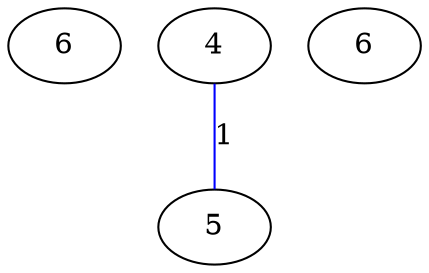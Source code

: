 graph G {
	0 [label="6"];
	1 [label="4"];
	2 [label="5"];
	3 [label="6"];
	1 -- 2 [label="1", color=blue];
}